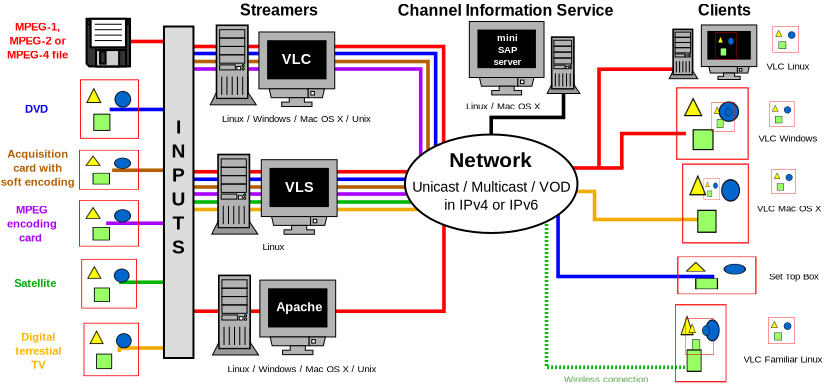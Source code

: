 <?xml version="1.0" encoding="UTF-8"?>
<dia:diagram xmlns:dia="http://www.lysator.liu.se/~alla/dia/"><dia:layer name="ArriÃÂ¨re-plan" visible="true"><dia:object type="Standard - ZigZagLine" version="0" id="O0"><dia:attribute name="obj_pos"><dia:point val="6.083,14.188"/></dia:attribute><dia:attribute name="obj_bb"><dia:rectangle val="5.993,14.06;8.998,14.278"/></dia:attribute><dia:attribute name="orth_points"><dia:point val="6.083,14.188"/><dia:point val="6.083,14.15"/><dia:point val="8.908,14.15"/><dia:point val="8.908,14.188"/></dia:attribute><dia:attribute name="orth_orient"><dia:enum val="1"/><dia:enum val="0"/><dia:enum val="1"/></dia:attribute><dia:attribute name="line_color"><dia:color val="#00b706"/></dia:attribute><dia:attribute name="line_width"><dia:real val="0.18"/></dia:attribute></dia:object><dia:object type="Standard - ZigZagLine" version="0" id="O1"><dia:attribute name="obj_pos"><dia:point val="6.008,17.638"/></dia:attribute><dia:attribute name="obj_bb"><dia:rectangle val="5.918,17.248;9.023,17.728"/></dia:attribute><dia:attribute name="orth_points"><dia:point val="6.008,17.638"/><dia:point val="6.008,17.438"/><dia:point val="8.933,17.438"/><dia:point val="8.933,17.338"/></dia:attribute><dia:attribute name="orth_orient"><dia:enum val="1"/><dia:enum val="0"/><dia:enum val="1"/></dia:attribute><dia:attribute name="line_color"><dia:color val="#f1ac00"/></dia:attribute><dia:attribute name="line_width"><dia:real val="0.18"/></dia:attribute></dia:object><dia:object type="Standard - ZigZagLine" version="0" id="O2"><dia:attribute name="obj_pos"><dia:point val="5.433,11.238"/></dia:attribute><dia:attribute name="obj_bb"><dia:rectangle val="5.343,11.11;8.973,11.353"/></dia:attribute><dia:attribute name="orth_points"><dia:point val="5.433,11.238"/><dia:point val="5.433,11.2"/><dia:point val="8.883,11.2"/><dia:point val="8.883,11.263"/></dia:attribute><dia:attribute name="orth_orient"><dia:enum val="1"/><dia:enum val="0"/><dia:enum val="1"/></dia:attribute><dia:attribute name="line_color"><dia:color val="#aa00ff"/></dia:attribute><dia:attribute name="line_width"><dia:real val="0.18"/></dia:attribute></dia:object><dia:object type="Standard - ZigZagLine" version="0" id="O3"><dia:attribute name="obj_pos"><dia:point val="5.733,8.513"/></dia:attribute><dia:attribute name="obj_bb"><dia:rectangle val="5.643,8.423;9.048,9.178"/></dia:attribute><dia:attribute name="orth_points"><dia:point val="5.733,8.513"/><dia:point val="5.733,8.55"/><dia:point val="8.958,8.55"/><dia:point val="8.958,9.088"/></dia:attribute><dia:attribute name="orth_orient"><dia:enum val="1"/><dia:enum val="0"/><dia:enum val="1"/></dia:attribute><dia:attribute name="line_color"><dia:color val="#b55f00"/></dia:attribute><dia:attribute name="line_width"><dia:real val="0.18"/></dia:attribute></dia:object><dia:object type="Standard - ZigZagLine" version="0" id="O4"><dia:attribute name="obj_pos"><dia:point val="5.608,5.588"/></dia:attribute><dia:attribute name="obj_bb"><dia:rectangle val="5.518,5.421;8.848,6.403"/></dia:attribute><dia:attribute name="orth_points"><dia:point val="5.608,5.588"/><dia:point val="5.608,5.511"/><dia:point val="8.758,5.511"/><dia:point val="8.758,6.313"/></dia:attribute><dia:attribute name="orth_orient"><dia:enum val="1"/><dia:enum val="0"/><dia:enum val="1"/></dia:attribute><dia:attribute name="line_color"><dia:color val="#0100ff"/></dia:attribute><dia:attribute name="line_width"><dia:real val="0.18"/></dia:attribute></dia:object><dia:object type="Standard - ZigZagLine" version="0" id="O5"><dia:attribute name="obj_pos"><dia:point val="5.363,2.1"/></dia:attribute><dia:attribute name="obj_bb"><dia:rectangle val="5.273,2.01;8.523,2.228"/></dia:attribute><dia:attribute name="orth_points"><dia:point val="5.363,2.1"/><dia:point val="5.363,2.111"/><dia:point val="8.433,2.111"/><dia:point val="8.433,2.138"/></dia:attribute><dia:attribute name="orth_orient"><dia:enum val="1"/><dia:enum val="0"/><dia:enum val="1"/></dia:attribute><dia:attribute name="line_color"><dia:color val="#ff0000"/></dia:attribute><dia:attribute name="line_width"><dia:real val="0.18"/></dia:attribute></dia:object><dia:object type="Standard - ZigZagLine" version="0" id="O6"><dia:attribute name="obj_pos"><dia:point val="9.758,15.601"/></dia:attribute><dia:attribute name="obj_bb"><dia:rectangle val="9.668,10.211;22.323,15.691"/></dia:attribute><dia:attribute name="orth_points"><dia:point val="9.758,15.601"/><dia:point val="9.758,15.6"/><dia:point val="22.233,15.6"/><dia:point val="22.233,10.302"/></dia:attribute><dia:attribute name="orth_orient"><dia:enum val="1"/><dia:enum val="0"/><dia:enum val="1"/></dia:attribute><dia:attribute name="line_color"><dia:color val="#ff0000"/></dia:attribute><dia:attribute name="line_width"><dia:real val="0.18"/></dia:attribute></dia:object><dia:object type="Standard - ZigZagLine" version="0" id="O7"><dia:attribute name="obj_pos"><dia:point val="9.508,9.738"/></dia:attribute><dia:attribute name="obj_bb"><dia:rectangle val="9.418,9.648;21.723,10.117"/></dia:attribute><dia:attribute name="orth_points"><dia:point val="9.508,9.738"/><dia:point val="9.508,9.739"/><dia:point val="21.633,9.739"/><dia:point val="21.633,10.027"/></dia:attribute><dia:attribute name="orth_orient"><dia:enum val="1"/><dia:enum val="0"/><dia:enum val="1"/></dia:attribute><dia:attribute name="line_color"><dia:color val="#aa00ff"/></dia:attribute><dia:attribute name="line_width"><dia:real val="0.18"/></dia:attribute></dia:object><dia:object type="Standard - ZigZagLine" version="0" id="O8"><dia:attribute name="obj_pos"><dia:point val="9.658,9.427"/></dia:attribute><dia:attribute name="obj_bb"><dia:rectangle val="9.568,9.299;21.823,9.917"/></dia:attribute><dia:attribute name="orth_points"><dia:point val="9.658,9.427"/><dia:point val="9.658,9.389"/><dia:point val="21.733,9.389"/><dia:point val="21.733,9.827"/></dia:attribute><dia:attribute name="orth_orient"><dia:enum val="1"/><dia:enum val="0"/><dia:enum val="1"/></dia:attribute><dia:attribute name="line_color"><dia:color val="#b55f00"/></dia:attribute><dia:attribute name="line_width"><dia:real val="0.18"/></dia:attribute></dia:object><dia:object type="Standard - ZigZagLine" version="0" id="O9"><dia:attribute name="obj_pos"><dia:point val="9.688,8.989"/></dia:attribute><dia:attribute name="obj_bb"><dia:rectangle val="9.598,8.899;21.798,9.392"/></dia:attribute><dia:attribute name="orth_points"><dia:point val="9.688,8.989"/><dia:point val="9.688,9.0"/><dia:point val="21.708,9.0"/><dia:point val="21.708,9.302"/></dia:attribute><dia:attribute name="orth_orient"><dia:enum val="1"/><dia:enum val="0"/><dia:enum val="1"/></dia:attribute><dia:attribute name="line_color"><dia:color val="#0100ff"/></dia:attribute><dia:attribute name="line_width"><dia:real val="0.18"/></dia:attribute></dia:object><dia:object type="Standard - ZigZagLine" version="0" id="O10"><dia:attribute name="obj_pos"><dia:point val="9.688,8.614"/></dia:attribute><dia:attribute name="obj_bb"><dia:rectangle val="9.598,8.524;21.848,8.767"/></dia:attribute><dia:attribute name="orth_points"><dia:point val="9.688,8.614"/><dia:point val="9.688,8.625"/><dia:point val="21.758,8.625"/><dia:point val="21.758,8.677"/></dia:attribute><dia:attribute name="orth_orient"><dia:enum val="1"/><dia:enum val="0"/><dia:enum val="1"/></dia:attribute><dia:attribute name="line_color"><dia:color val="#ff0000"/></dia:attribute><dia:attribute name="line_width"><dia:real val="0.18"/></dia:attribute></dia:object><dia:object type="Standard - ZigZagLine" version="0" id="O11"><dia:attribute name="obj_pos"><dia:point val="9.483,3.127"/></dia:attribute><dia:attribute name="obj_bb"><dia:rectangle val="9.393,3.023;21.525,8.903"/></dia:attribute><dia:attribute name="orth_points"><dia:point val="9.483,3.127"/><dia:point val="9.483,3.113"/><dia:point val="21.435,3.113"/><dia:point val="21.435,8.813"/></dia:attribute><dia:attribute name="orth_orient"><dia:enum val="1"/><dia:enum val="0"/><dia:enum val="1"/></dia:attribute><dia:attribute name="line_color"><dia:color val="#b55f00"/></dia:attribute><dia:attribute name="line_width"><dia:real val="0.18"/></dia:attribute></dia:object><dia:object type="Standard - ZigZagLine" version="0" id="O12"><dia:attribute name="obj_pos"><dia:point val="27.361,9.634"/></dia:attribute><dia:attribute name="obj_bb"><dia:rectangle val="27.271,9.544;34.739,18.494"/></dia:attribute><dia:attribute name="orth_points"><dia:point val="27.361,9.634"/><dia:point val="27.361,18.404"/><dia:point val="34.649,18.404"/><dia:point val="34.649,18.396"/></dia:attribute><dia:attribute name="orth_orient"><dia:enum val="1"/><dia:enum val="0"/><dia:enum val="1"/></dia:attribute><dia:attribute name="line_color"><dia:color val="#00b706"/></dia:attribute><dia:attribute name="line_width"><dia:real val="0.18"/></dia:attribute><dia:attribute name="line_style"><dia:enum val="4"/></dia:attribute></dia:object><dia:object type="Standard - ZigZagLine" version="0" id="O13"><dia:attribute name="obj_pos"><dia:point val="9.408,2.352"/></dia:attribute><dia:attribute name="obj_bb"><dia:rectangle val="9.318,2.262;22.307,8.527"/></dia:attribute><dia:attribute name="orth_points"><dia:point val="9.408,2.352"/><dia:point val="9.408,2.363"/><dia:point val="22.217,2.363"/><dia:point val="22.217,8.437"/></dia:attribute><dia:attribute name="orth_orient"><dia:enum val="1"/><dia:enum val="0"/><dia:enum val="1"/></dia:attribute><dia:attribute name="line_color"><dia:color val="#ff0000"/></dia:attribute><dia:attribute name="line_width"><dia:real val="0.18"/></dia:attribute></dia:object><dia:object type="Standard - ZigZagLine" version="0" id="O14"><dia:attribute name="obj_pos"><dia:point val="9.458,2.702"/></dia:attribute><dia:attribute name="obj_bb"><dia:rectangle val="9.368,2.612;21.907,8.227"/></dia:attribute><dia:attribute name="orth_points"><dia:point val="9.458,2.702"/><dia:point val="9.458,2.713"/><dia:point val="21.817,2.713"/><dia:point val="21.817,8.137"/></dia:attribute><dia:attribute name="orth_orient"><dia:enum val="1"/><dia:enum val="0"/><dia:enum val="1"/></dia:attribute><dia:attribute name="line_color"><dia:color val="#0100ff"/></dia:attribute><dia:attribute name="line_width"><dia:real val="0.18"/></dia:attribute></dia:object><dia:object type="Standard - ZigZagLine" version="0" id="O15"><dia:attribute name="obj_pos"><dia:point val="9.658,10.152"/></dia:attribute><dia:attribute name="obj_bb"><dia:rectangle val="9.568,8.422;21.432,10.242"/></dia:attribute><dia:attribute name="orth_points"><dia:point val="9.658,10.152"/><dia:point val="9.658,10.138"/><dia:point val="21.342,10.138"/><dia:point val="21.342,8.512"/></dia:attribute><dia:attribute name="orth_orient"><dia:enum val="1"/><dia:enum val="0"/><dia:enum val="1"/></dia:attribute><dia:attribute name="line_color"><dia:color val="#00b706"/></dia:attribute><dia:attribute name="line_width"><dia:real val="0.18"/></dia:attribute></dia:object><dia:object type="Standard - ZigZagLine" version="0" id="O16"><dia:attribute name="obj_pos"><dia:point val="9.408,10.563"/></dia:attribute><dia:attribute name="obj_bb"><dia:rectangle val="9.318,9.362;21.623,10.653"/></dia:attribute><dia:attribute name="orth_points"><dia:point val="9.408,10.563"/><dia:point val="9.408,10.513"/><dia:point val="21.533,10.513"/><dia:point val="21.533,9.452"/></dia:attribute><dia:attribute name="orth_orient"><dia:enum val="1"/><dia:enum val="0"/><dia:enum val="1"/></dia:attribute><dia:attribute name="line_color"><dia:color val="#f1ac00"/></dia:attribute><dia:attribute name="line_width"><dia:real val="0.18"/></dia:attribute></dia:object><dia:object type="Standard - ZigZagLine" version="0" id="O17"><dia:attribute name="obj_pos"><dia:point val="9.533,3.502"/></dia:attribute><dia:attribute name="obj_bb"><dia:rectangle val="9.443,3.398;21.161,8.552"/></dia:attribute><dia:attribute name="orth_points"><dia:point val="9.533,3.502"/><dia:point val="9.533,3.488"/><dia:point val="21.071,3.488"/><dia:point val="21.071,8.462"/></dia:attribute><dia:attribute name="orth_orient"><dia:enum val="1"/><dia:enum val="0"/><dia:enum val="1"/></dia:attribute><dia:attribute name="line_color"><dia:color val="#aa00ff"/></dia:attribute><dia:attribute name="line_width"><dia:real val="0.18"/></dia:attribute></dia:object><dia:object type="Standard - ZigZagLine" version="0" id="O18"><dia:attribute name="obj_pos"><dia:point val="29.762,9.613"/></dia:attribute><dia:attribute name="obj_bb"><dia:rectangle val="29.672,9.523;35.133,11.174"/></dia:attribute><dia:attribute name="orth_points"><dia:point val="29.762,9.613"/><dia:point val="29.762,11.013"/><dia:point val="35.044,11.013"/><dia:point val="35.044,11.084"/></dia:attribute><dia:attribute name="orth_orient"><dia:enum val="1"/><dia:enum val="0"/><dia:enum val="1"/></dia:attribute><dia:attribute name="line_color"><dia:color val="#f1ac00"/></dia:attribute><dia:attribute name="line_width"><dia:real val="0.18"/></dia:attribute></dia:object><dia:object type="Standard - ZigZagLine" version="0" id="O19"><dia:attribute name="obj_pos"><dia:point val="26.267,8.937"/></dia:attribute><dia:attribute name="obj_bb"><dia:rectangle val="26.177,8.847;29.838,9.777"/></dia:attribute><dia:attribute name="orth_points"><dia:point val="26.267,8.937"/><dia:point val="26.267,9.609"/><dia:point val="29.748,9.609"/><dia:point val="29.748,9.687"/></dia:attribute><dia:attribute name="orth_orient"><dia:enum val="1"/><dia:enum val="0"/><dia:enum val="1"/></dia:attribute><dia:attribute name="line_color"><dia:color val="#f1ad00"/></dia:attribute><dia:attribute name="line_width"><dia:real val="0.18"/></dia:attribute></dia:object><dia:object type="Standard - ZigZagLine" version="0" id="O20"><dia:attribute name="obj_pos"><dia:point val="27.938,10.081"/></dia:attribute><dia:attribute name="obj_bb"><dia:rectangle val="27.848,9.991;35.75,14.053"/></dia:attribute><dia:attribute name="orth_points"><dia:point val="27.938,10.081"/><dia:point val="27.938,13.863"/><dia:point val="35.66,13.863"/><dia:point val="35.66,13.963"/></dia:attribute><dia:attribute name="orth_orient"><dia:enum val="1"/><dia:enum val="0"/><dia:enum val="1"/></dia:attribute><dia:attribute name="line_color"><dia:color val="#0000ff"/></dia:attribute><dia:attribute name="line_width"><dia:real val="0.18"/></dia:attribute></dia:object><dia:object type="Standard - ZigZagLine" version="0" id="O21"><dia:attribute name="obj_pos"><dia:point val="25.817,8.637"/></dia:attribute><dia:attribute name="obj_bb"><dia:rectangle val="23.694,8.547;25.907,9.401"/></dia:attribute><dia:attribute name="orth_points"><dia:point val="25.817,8.637"/><dia:point val="25.817,8.787"/><dia:point val="23.784,8.787"/><dia:point val="23.784,9.311"/></dia:attribute><dia:attribute name="orth_orient"><dia:enum val="1"/><dia:enum val="0"/><dia:enum val="1"/></dia:attribute><dia:attribute name="line_color"><dia:color val="#0000ff"/></dia:attribute><dia:attribute name="line_width"><dia:real val="0.18"/></dia:attribute></dia:object><dia:object type="Standard - ZigZagLine" version="0" id="O22"><dia:attribute name="obj_pos"><dia:point val="29.985,8.437"/></dia:attribute><dia:attribute name="obj_bb"><dia:rectangle val="29.895,3.397;34.292,8.527"/></dia:attribute><dia:attribute name="orth_points"><dia:point val="29.985,8.437"/><dia:point val="29.985,3.498"/><dia:point val="34.202,3.498"/><dia:point val="34.202,3.487"/></dia:attribute><dia:attribute name="orth_orient"><dia:enum val="1"/><dia:enum val="0"/><dia:enum val="1"/></dia:attribute><dia:attribute name="line_color"><dia:color val="#ff0000"/></dia:attribute><dia:attribute name="line_width"><dia:real val="0.18"/></dia:attribute></dia:object><dia:object type="Standard - ZigZagLine" version="0" id="O23"><dia:attribute name="obj_pos"><dia:point val="25.917,8.537"/></dia:attribute><dia:attribute name="obj_bb"><dia:rectangle val="25.827,8.297;31.214,8.627"/></dia:attribute><dia:attribute name="orth_points"><dia:point val="25.917,8.537"/><dia:point val="25.917,8.437"/><dia:point val="31.124,8.437"/><dia:point val="31.124,8.387"/></dia:attribute><dia:attribute name="orth_orient"><dia:enum val="1"/><dia:enum val="0"/><dia:enum val="1"/></dia:attribute><dia:attribute name="line_color"><dia:color val="#ff0000"/></dia:attribute><dia:attribute name="line_width"><dia:real val="0.18"/></dia:attribute></dia:object><dia:object type="Standard - Ellipse" version="0" id="O24"><dia:attribute name="obj_pos"><dia:point val="20.283,6.763"/></dia:attribute><dia:attribute name="obj_bb"><dia:rectangle val="20.233,6.713;28.958,11.738"/></dia:attribute><dia:attribute name="elem_corner"><dia:point val="20.283,6.763"/></dia:attribute><dia:attribute name="elem_width"><dia:real val="8.625"/></dia:attribute><dia:attribute name="elem_height"><dia:real val="4.925"/></dia:attribute></dia:object><dia:object type="Network - General Monitor (With Stand)" version="0" id="O25"><dia:attribute name="obj_pos"><dia:point val="13.1,8.023"/></dia:attribute><dia:attribute name="obj_bb"><dia:rectangle val="13.075,7.998;16.916,13.176"/></dia:attribute><dia:attribute name="elem_corner"><dia:point val="13.1,8.023"/></dia:attribute><dia:attribute name="elem_width"><dia:real val="3.791"/></dia:attribute><dia:attribute name="elem_height"><dia:real val="3.727"/></dia:attribute><dia:attribute name="show_background"><dia:boolean val="true"/></dia:attribute><dia:attribute name="flip_horizontal"><dia:boolean val="false"/></dia:attribute><dia:attribute name="flip_vertical"><dia:boolean val="false"/></dia:attribute><dia:attribute name="padding"><dia:real val="0"/></dia:attribute><dia:attribute name="text"><dia:composite type="text"><dia:attribute name="string"><dia:string>##</dia:string></dia:attribute><dia:attribute name="font"><dia:font family="courier new" style="0" name="Courier"/></dia:attribute><dia:attribute name="height"><dia:real val="1"/></dia:attribute><dia:attribute name="pos"><dia:point val="14.995,12.576"/></dia:attribute><dia:attribute name="color"><dia:color val="#000000"/></dia:attribute><dia:attribute name="alignment"><dia:enum val="1"/></dia:attribute></dia:composite></dia:attribute></dia:object><dia:object type="Standard - Text" version="0" id="O26"><dia:attribute name="obj_pos"><dia:point val="24.55,8.4"/></dia:attribute><dia:attribute name="obj_bb"><dia:rectangle val="22.65,7.45;26.45,9.05"/></dia:attribute><dia:attribute name="text"><dia:composite type="text"><dia:attribute name="string"><dia:string>#Network#</dia:string></dia:attribute><dia:attribute name="font"><dia:font family="arial" style="80" name="Helvetica-Bold"/></dia:attribute><dia:attribute name="height"><dia:real val="1.3"/></dia:attribute><dia:attribute name="pos"><dia:point val="24.55,8.4"/></dia:attribute><dia:attribute name="color"><dia:color val="#000000"/></dia:attribute><dia:attribute name="alignment"><dia:enum val="1"/></dia:attribute></dia:composite></dia:attribute></dia:object><dia:object type="Standard - Text" version="0" id="O27"><dia:attribute name="obj_pos"><dia:point val="24.6,9.625"/></dia:attribute><dia:attribute name="obj_bb"><dia:rectangle val="20.875,8.975;28.325,10.975"/></dia:attribute><dia:attribute name="text"><dia:composite type="text"><dia:attribute name="string"><dia:string>#Unicast / Multicast / VOD
in IPv4 or IPv6#</dia:string></dia:attribute><dia:attribute name="font"><dia:font family="arial" style="0" name="Helvetica"/></dia:attribute><dia:attribute name="height"><dia:real val="0.9"/></dia:attribute><dia:attribute name="pos"><dia:point val="24.6,9.625"/></dia:attribute><dia:attribute name="color"><dia:color val="#000000"/></dia:attribute><dia:attribute name="alignment"><dia:enum val="1"/></dia:attribute></dia:composite></dia:attribute></dia:object><dia:object type="Network - General Computer (Tower)" version="0" id="O28"><dia:attribute name="obj_pos"><dia:point val="33.496,1.507"/></dia:attribute><dia:attribute name="obj_bb"><dia:rectangle val="33.488,1.467;34.932,5.336"/></dia:attribute><dia:attribute name="elem_corner"><dia:point val="33.496,1.507"/></dia:attribute><dia:attribute name="elem_width"><dia:real val="1.427"/></dia:attribute><dia:attribute name="elem_height"><dia:real val="2.465"/></dia:attribute><dia:attribute name="show_background"><dia:boolean val="true"/></dia:attribute><dia:attribute name="flip_horizontal"><dia:boolean val="false"/></dia:attribute><dia:attribute name="flip_vertical"><dia:boolean val="false"/></dia:attribute><dia:attribute name="padding"><dia:real val="0"/></dia:attribute><dia:attribute name="text"><dia:composite type="text"><dia:attribute name="string"><dia:string>##</dia:string></dia:attribute><dia:attribute name="font"><dia:font family="courier new" style="0" name="Courier"/></dia:attribute><dia:attribute name="height"><dia:real val="1"/></dia:attribute><dia:attribute name="pos"><dia:point val="34.209,4.736"/></dia:attribute><dia:attribute name="color"><dia:color val="#000000"/></dia:attribute><dia:attribute name="alignment"><dia:enum val="1"/></dia:attribute></dia:composite></dia:attribute></dia:object><dia:object type="Network - General Monitor (With Stand)" version="0" id="O29"><dia:attribute name="obj_pos"><dia:point val="35.102,1.286"/></dia:attribute><dia:attribute name="obj_bb"><dia:rectangle val="35.077,1.261;37.9,5.405"/></dia:attribute><dia:attribute name="elem_corner"><dia:point val="35.102,1.286"/></dia:attribute><dia:attribute name="elem_width"><dia:real val="2.773"/></dia:attribute><dia:attribute name="elem_height"><dia:real val="2.727"/></dia:attribute><dia:attribute name="show_background"><dia:boolean val="true"/></dia:attribute><dia:attribute name="flip_horizontal"><dia:boolean val="false"/></dia:attribute><dia:attribute name="flip_vertical"><dia:boolean val="false"/></dia:attribute><dia:attribute name="padding"><dia:real val="0"/></dia:attribute><dia:attribute name="text"><dia:composite type="text"><dia:attribute name="string"><dia:string>##</dia:string></dia:attribute><dia:attribute name="font"><dia:font family="courier new" style="0" name="Courier"/></dia:attribute><dia:attribute name="height"><dia:real val="1"/></dia:attribute><dia:attribute name="pos"><dia:point val="36.488,4.805"/></dia:attribute><dia:attribute name="color"><dia:color val="#000000"/></dia:attribute><dia:attribute name="alignment"><dia:enum val="1"/></dia:attribute></dia:composite></dia:attribute></dia:object><dia:object type="Standard - Text" version="0" id="O30"><dia:attribute name="obj_pos"><dia:point val="39.435,3.513"/></dia:attribute><dia:attribute name="obj_bb"><dia:rectangle val="38.36,3.013;40.51,3.763"/></dia:attribute><dia:attribute name="text"><dia:composite type="text"><dia:attribute name="string"><dia:string>#VLC Linux#</dia:string></dia:attribute><dia:attribute name="font"><dia:font family="arial" style="0" name="Helvetica"/></dia:attribute><dia:attribute name="height"><dia:real val="0.6"/></dia:attribute><dia:attribute name="pos"><dia:point val="39.435,3.513"/></dia:attribute><dia:attribute name="color"><dia:color val="#000000"/></dia:attribute><dia:attribute name="alignment"><dia:enum val="1"/></dia:attribute></dia:composite></dia:attribute></dia:object><dia:object type="Standard - Text" version="0" id="O31"><dia:attribute name="obj_pos"><dia:point val="39.435,7.113"/></dia:attribute><dia:attribute name="obj_bb"><dia:rectangle val="37.985,6.613;40.885,7.363"/></dia:attribute><dia:attribute name="text"><dia:composite type="text"><dia:attribute name="string"><dia:string>#VLC Windows#</dia:string></dia:attribute><dia:attribute name="font"><dia:font family="arial" style="0" name="Helvetica"/></dia:attribute><dia:attribute name="height"><dia:real val="0.6"/></dia:attribute><dia:attribute name="pos"><dia:point val="39.435,7.113"/></dia:attribute><dia:attribute name="color"><dia:color val="#000000"/></dia:attribute><dia:attribute name="alignment"><dia:enum val="1"/></dia:attribute></dia:composite></dia:attribute></dia:object><dia:object type="Standard - Text" version="0" id="O32"><dia:attribute name="obj_pos"><dia:point val="39.485,10.613"/></dia:attribute><dia:attribute name="obj_bb"><dia:rectangle val="37.935,10.113;41.035,10.863"/></dia:attribute><dia:attribute name="text"><dia:composite type="text"><dia:attribute name="string"><dia:string>#VLC Mac OS X#</dia:string></dia:attribute><dia:attribute name="font"><dia:font family="arial" style="0" name="Helvetica"/></dia:attribute><dia:attribute name="height"><dia:real val="0.6"/></dia:attribute><dia:attribute name="pos"><dia:point val="39.485,10.613"/></dia:attribute><dia:attribute name="color"><dia:color val="#000000"/></dia:attribute><dia:attribute name="alignment"><dia:enum val="1"/></dia:attribute></dia:composite></dia:attribute></dia:object><dia:object type="Standard - Text" version="0" id="O33"><dia:attribute name="obj_pos"><dia:point val="39.185,18.163"/></dia:attribute><dia:attribute name="obj_bb"><dia:rectangle val="37.21,17.663;41.16,18.413"/></dia:attribute><dia:attribute name="text"><dia:composite type="text"><dia:attribute name="string"><dia:string>#VLC Familiar Linux#</dia:string></dia:attribute><dia:attribute name="font"><dia:font family="arial" style="0" name="Helvetica"/></dia:attribute><dia:attribute name="height"><dia:real val="0.6"/></dia:attribute><dia:attribute name="pos"><dia:point val="39.185,18.163"/></dia:attribute><dia:attribute name="color"><dia:color val="#000000"/></dia:attribute><dia:attribute name="alignment"><dia:enum val="1"/></dia:attribute></dia:composite></dia:attribute></dia:object><dia:object type="Network - A Diskette" version="0" id="O34"><dia:attribute name="obj_pos"><dia:point val="4.363,0.979"/></dia:attribute><dia:attribute name="obj_bb"><dia:rectangle val="4.313,0.929;6.587,3.408"/></dia:attribute><dia:attribute name="elem_corner"><dia:point val="4.363,0.979"/></dia:attribute><dia:attribute name="elem_width"><dia:real val="2.174"/></dia:attribute><dia:attribute name="elem_height"><dia:real val="2.378"/></dia:attribute><dia:attribute name="show_background"><dia:boolean val="true"/></dia:attribute><dia:attribute name="flip_horizontal"><dia:boolean val="false"/></dia:attribute><dia:attribute name="flip_vertical"><dia:boolean val="false"/></dia:attribute><dia:attribute name="padding"><dia:real val="0.354"/></dia:attribute></dia:object><dia:object type="Standard - Text" version="0" id="O35"><dia:attribute name="obj_pos"><dia:point val="36.255,0.816"/></dia:attribute><dia:attribute name="obj_bb"><dia:rectangle val="35.005,0.066;37.505,1.316"/></dia:attribute><dia:attribute name="text"><dia:composite type="text"><dia:attribute name="string"><dia:string>#Clients#</dia:string></dia:attribute><dia:attribute name="font"><dia:font family="arial" style="80" name="Helvetica-Bold"/></dia:attribute><dia:attribute name="height"><dia:real val="1"/></dia:attribute><dia:attribute name="pos"><dia:point val="36.255,0.816"/></dia:attribute><dia:attribute name="color"><dia:color val="#000000"/></dia:attribute><dia:attribute name="alignment"><dia:enum val="1"/></dia:attribute></dia:composite></dia:attribute></dia:object><dia:object type="Standard - Image" version="0" id="O36"><dia:attribute name="obj_pos"><dia:point val="35.813,1.64"/></dia:attribute><dia:attribute name="obj_bb"><dia:rectangle val="35.763,1.59;36.924,3.066"/></dia:attribute><dia:attribute name="elem_corner"><dia:point val="35.813,1.64"/></dia:attribute><dia:attribute name="elem_width"><dia:real val="1.061"/></dia:attribute><dia:attribute name="elem_height"><dia:real val="1.377"/></dia:attribute><dia:attribute name="draw_border"><dia:boolean val="false"/></dia:attribute><dia:attribute name="keep_aspect"><dia:boolean val="true"/></dia:attribute><dia:attribute name="file"><dia:string>#../cone-soppera10-mini.png#</dia:string></dia:attribute></dia:object><dia:object type="Standard - Image" version="0" id="O37"><dia:attribute name="obj_pos"><dia:point val="34.144,8.213"/></dia:attribute><dia:attribute name="obj_bb"><dia:rectangle val="34.094,8.163;37.527,12.262"/></dia:attribute><dia:attribute name="elem_corner"><dia:point val="34.144,8.213"/></dia:attribute><dia:attribute name="elem_width"><dia:real val="3.333"/></dia:attribute><dia:attribute name="elem_height"><dia:real val="3.999"/></dia:attribute><dia:attribute name="draw_border"><dia:boolean val="false"/></dia:attribute><dia:attribute name="keep_aspect"><dia:boolean val="true"/></dia:attribute><dia:attribute name="file"><dia:string>#imac.jpg#</dia:string></dia:attribute></dia:object><dia:object type="Standard - Image" version="0" id="O38"><dia:attribute name="obj_pos"><dia:point val="33.844,4.403"/></dia:attribute><dia:attribute name="obj_bb"><dia:rectangle val="33.794,4.353;37.519,8.078"/></dia:attribute><dia:attribute name="elem_corner"><dia:point val="33.844,4.403"/></dia:attribute><dia:attribute name="elem_width"><dia:real val="3.625"/></dia:attribute><dia:attribute name="elem_height"><dia:real val="3.625"/></dia:attribute><dia:attribute name="draw_border"><dia:boolean val="false"/></dia:attribute><dia:attribute name="keep_aspect"><dia:boolean val="true"/></dia:attribute><dia:attribute name="file"><dia:string>#laptop.jpg#</dia:string></dia:attribute></dia:object><dia:object type="Standard - Image" version="0" id="O39"><dia:attribute name="obj_pos"><dia:point val="35.616,5.14"/></dia:attribute><dia:attribute name="obj_bb"><dia:rectangle val="35.566,5.09;36.813,6.677"/></dia:attribute><dia:attribute name="elem_corner"><dia:point val="35.616,5.14"/></dia:attribute><dia:attribute name="elem_width"><dia:real val="1.147"/></dia:attribute><dia:attribute name="elem_height"><dia:real val="1.488"/></dia:attribute><dia:attribute name="border_color"><dia:color val="#000001"/></dia:attribute><dia:attribute name="draw_border"><dia:boolean val="false"/></dia:attribute><dia:attribute name="keep_aspect"><dia:boolean val="true"/></dia:attribute><dia:attribute name="file"><dia:string>#../cone-soppera10-mini.png#</dia:string></dia:attribute></dia:object><dia:object type="Standard - Text" version="0" id="O40"><dia:attribute name="obj_pos"><dia:point val="1.908,1.563"/></dia:attribute><dia:attribute name="obj_bb"><dia:rectangle val="0.458,1.013;3.358,3.313"/></dia:attribute><dia:attribute name="text"><dia:composite type="text"><dia:attribute name="string"><dia:string>#MPEG-1,
MPEG-2 or
MPEG-4 file#</dia:string></dia:attribute><dia:attribute name="font"><dia:font family="arial" style="80" name="Helvetica-Bold"/></dia:attribute><dia:attribute name="height"><dia:real val="0.7"/></dia:attribute><dia:attribute name="pos"><dia:point val="1.908,1.563"/></dia:attribute><dia:attribute name="color"><dia:color val="#ff0000"/></dia:attribute><dia:attribute name="alignment"><dia:enum val="1"/></dia:attribute></dia:composite></dia:attribute></dia:object><dia:object type="Standard - Text" version="0" id="O41"><dia:attribute name="obj_pos"><dia:point val="1.858,5.675"/></dia:attribute><dia:attribute name="obj_bb"><dia:rectangle val="1.333,5.125;2.383,6.025"/></dia:attribute><dia:attribute name="text"><dia:composite type="text"><dia:attribute name="string"><dia:string>#DVD#</dia:string></dia:attribute><dia:attribute name="font"><dia:font family="arial" style="80" name="Helvetica-Bold"/></dia:attribute><dia:attribute name="height"><dia:real val="0.7"/></dia:attribute><dia:attribute name="pos"><dia:point val="1.858,5.675"/></dia:attribute><dia:attribute name="color"><dia:color val="#0000ff"/></dia:attribute><dia:attribute name="alignment"><dia:enum val="1"/></dia:attribute></dia:composite></dia:attribute></dia:object><dia:object type="Standard - Text" version="0" id="O42"><dia:attribute name="obj_pos"><dia:point val="1.794,14.387"/></dia:attribute><dia:attribute name="obj_bb"><dia:rectangle val="0.794,13.837;2.794,14.737"/></dia:attribute><dia:attribute name="text"><dia:composite type="text"><dia:attribute name="string"><dia:string>#Satellite#</dia:string></dia:attribute><dia:attribute name="font"><dia:font family="arial" style="80" name="Helvetica-Bold"/></dia:attribute><dia:attribute name="height"><dia:real val="0.7"/></dia:attribute><dia:attribute name="pos"><dia:point val="1.794,14.387"/></dia:attribute><dia:attribute name="color"><dia:color val="#00ad05"/></dia:attribute><dia:attribute name="alignment"><dia:enum val="1"/></dia:attribute></dia:composite></dia:attribute></dia:object><dia:object type="Standard - Text" version="0" id="O43"><dia:attribute name="obj_pos"><dia:point val="1.944,17.069"/></dia:attribute><dia:attribute name="obj_bb"><dia:rectangle val="0.844,16.519;3.044,18.819"/></dia:attribute><dia:attribute name="text"><dia:composite type="text"><dia:attribute name="string"><dia:string>#Digital
terrestial
TV#</dia:string></dia:attribute><dia:attribute name="font"><dia:font family="arial" style="80" name="Helvetica-Bold"/></dia:attribute><dia:attribute name="height"><dia:real val="0.7"/></dia:attribute><dia:attribute name="pos"><dia:point val="1.944,17.069"/></dia:attribute><dia:attribute name="color"><dia:color val="#ffb600"/></dia:attribute><dia:attribute name="alignment"><dia:enum val="1"/></dia:attribute></dia:composite></dia:attribute></dia:object><dia:object type="Standard - Text" version="0" id="O44"><dia:attribute name="obj_pos"><dia:point val="15.008,9.638"/></dia:attribute><dia:attribute name="obj_bb"><dia:rectangle val="14.358,8.988;15.658,10.088"/></dia:attribute><dia:attribute name="text"><dia:composite type="text"><dia:attribute name="string"><dia:string>#VLS#</dia:string></dia:attribute><dia:attribute name="font"><dia:font family="arial" style="80" name="Helvetica-Bold"/></dia:attribute><dia:attribute name="height"><dia:real val="0.9"/></dia:attribute><dia:attribute name="pos"><dia:point val="15.008,9.638"/></dia:attribute><dia:attribute name="color"><dia:color val="#ffffff"/></dia:attribute><dia:attribute name="alignment"><dia:enum val="1"/></dia:attribute></dia:composite></dia:attribute></dia:object><dia:object type="Standard - Image" version="0" id="O45"><dia:attribute name="obj_pos"><dia:point val="35.216,8.963"/></dia:attribute><dia:attribute name="obj_bb"><dia:rectangle val="35.166,8.913;36.082,10.072"/></dia:attribute><dia:attribute name="elem_corner"><dia:point val="35.216,8.963"/></dia:attribute><dia:attribute name="elem_width"><dia:real val="0.816"/></dia:attribute><dia:attribute name="elem_height"><dia:real val="1.059"/></dia:attribute><dia:attribute name="border_color"><dia:color val="#000001"/></dia:attribute><dia:attribute name="draw_border"><dia:boolean val="false"/></dia:attribute><dia:attribute name="keep_aspect"><dia:boolean val="true"/></dia:attribute><dia:attribute name="file"><dia:string>#../cone-soppera10-mini.png#</dia:string></dia:attribute></dia:object><dia:object type="Standard - Text" version="0" id="O46"><dia:attribute name="obj_pos"><dia:point val="30.339,19.159"/></dia:attribute><dia:attribute name="obj_bb"><dia:rectangle val="28.239,18.659;32.439,19.409"/></dia:attribute><dia:attribute name="text"><dia:composite type="text"><dia:attribute name="string"><dia:string>#Wireless connection#</dia:string></dia:attribute><dia:attribute name="font"><dia:font family="arial" style="0" name="Helvetica"/></dia:attribute><dia:attribute name="height"><dia:real val="0.6"/></dia:attribute><dia:attribute name="pos"><dia:point val="30.339,19.159"/></dia:attribute><dia:attribute name="color"><dia:color val="#5baa4c"/></dia:attribute><dia:attribute name="alignment"><dia:enum val="1"/></dia:attribute></dia:composite></dia:attribute></dia:object><dia:object type="Standard - ZigZagLine" version="0" id="O47"><dia:attribute name="obj_pos"><dia:point val="31.124,8.437"/></dia:attribute><dia:attribute name="obj_bb"><dia:rectangle val="31.034,6.625;34.333,8.527"/></dia:attribute><dia:attribute name="orth_points"><dia:point val="31.124,8.437"/><dia:point val="31.124,6.715"/><dia:point val="34.243,6.715"/><dia:point val="34.243,6.751"/></dia:attribute><dia:attribute name="orth_orient"><dia:enum val="1"/><dia:enum val="0"/><dia:enum val="1"/></dia:attribute><dia:attribute name="line_color"><dia:color val="#ff0000"/></dia:attribute><dia:attribute name="line_width"><dia:real val="0.18"/></dia:attribute></dia:object><dia:object type="Standard - Text" version="0" id="O48"><dia:attribute name="obj_pos"><dia:point val="13.708,12.538"/></dia:attribute><dia:attribute name="obj_bb"><dia:rectangle val="13.158,12.038;14.258,12.788"/></dia:attribute><dia:attribute name="text"><dia:composite type="text"><dia:attribute name="string"><dia:string>#Linux#</dia:string></dia:attribute><dia:attribute name="font"><dia:font family="arial" style="0" name="Helvetica"/></dia:attribute><dia:attribute name="height"><dia:real val="0.6"/></dia:attribute><dia:attribute name="pos"><dia:point val="13.708,12.538"/></dia:attribute><dia:attribute name="color"><dia:color val="#000000"/></dia:attribute><dia:attribute name="alignment"><dia:enum val="1"/></dia:attribute></dia:composite></dia:attribute></dia:object><dia:object type="Standard - Image" version="0" id="O49"><dia:attribute name="obj_pos"><dia:point val="33.787,15.246"/></dia:attribute><dia:attribute name="obj_bb"><dia:rectangle val="33.737,15.196;36.407,19.202"/></dia:attribute><dia:attribute name="elem_corner"><dia:point val="33.787,15.246"/></dia:attribute><dia:attribute name="elem_width"><dia:real val="2.57"/></dia:attribute><dia:attribute name="elem_height"><dia:real val="3.907"/></dia:attribute><dia:attribute name="draw_border"><dia:boolean val="false"/></dia:attribute><dia:attribute name="keep_aspect"><dia:boolean val="true"/></dia:attribute><dia:attribute name="file"><dia:string>#ipaq.jpg#</dia:string></dia:attribute></dia:object><dia:object type="Standard - Image" version="0" id="O50"><dia:attribute name="obj_pos"><dia:point val="34.313,15.953"/></dia:attribute><dia:attribute name="obj_bb"><dia:rectangle val="34.263,15.902;35.773,17.832"/></dia:attribute><dia:attribute name="elem_corner"><dia:point val="34.313,15.953"/></dia:attribute><dia:attribute name="elem_width"><dia:real val="1.41"/></dia:attribute><dia:attribute name="elem_height"><dia:real val="1.829"/></dia:attribute><dia:attribute name="border_color"><dia:color val="#000001"/></dia:attribute><dia:attribute name="draw_border"><dia:boolean val="false"/></dia:attribute><dia:attribute name="keep_aspect"><dia:boolean val="true"/></dia:attribute><dia:attribute name="file"><dia:string>#../cone-soppera10-mini.png#</dia:string></dia:attribute></dia:object><dia:object type="Standard - Text" version="0" id="O51"><dia:attribute name="obj_pos"><dia:point val="1.633,10.713"/></dia:attribute><dia:attribute name="obj_bb"><dia:rectangle val="0.508,10.163;2.758,12.463"/></dia:attribute><dia:attribute name="text"><dia:composite type="text"><dia:attribute name="string"><dia:string>#MPEG
encoding
card #</dia:string></dia:attribute><dia:attribute name="font"><dia:font family="arial" style="80" name="Helvetica-Bold"/></dia:attribute><dia:attribute name="height"><dia:real val="0.7"/></dia:attribute><dia:attribute name="pos"><dia:point val="1.633,10.713"/></dia:attribute><dia:attribute name="color"><dia:color val="#aa00ff"/></dia:attribute><dia:attribute name="alignment"><dia:enum val="1"/></dia:attribute></dia:composite></dia:attribute></dia:object><dia:object type="Standard - Image" version="0" id="O52"><dia:attribute name="obj_pos"><dia:point val="4.099,12.985"/></dia:attribute><dia:attribute name="obj_bb"><dia:rectangle val="4.049,12.935;6.933,15.513"/></dia:attribute><dia:attribute name="elem_corner"><dia:point val="4.099,12.985"/></dia:attribute><dia:attribute name="elem_width"><dia:real val="2.784"/></dia:attribute><dia:attribute name="elem_height"><dia:real val="2.478"/></dia:attribute><dia:attribute name="draw_border"><dia:boolean val="false"/></dia:attribute><dia:attribute name="keep_aspect"><dia:boolean val="true"/></dia:attribute><dia:attribute name="file"><dia:string>#satellite.jpg#</dia:string></dia:attribute></dia:object><dia:object type="Standard - Image" version="0" id="O53"><dia:attribute name="obj_pos"><dia:point val="3.985,10.051"/></dia:attribute><dia:attribute name="obj_bb"><dia:rectangle val="3.935,10.001;7.033,12.415"/></dia:attribute><dia:attribute name="elem_corner"><dia:point val="3.985,10.051"/></dia:attribute><dia:attribute name="elem_width"><dia:real val="2.999"/></dia:attribute><dia:attribute name="elem_height"><dia:real val="2.314"/></dia:attribute><dia:attribute name="draw_border"><dia:boolean val="false"/></dia:attribute><dia:attribute name="keep_aspect"><dia:boolean val="true"/></dia:attribute><dia:attribute name="file"><dia:string>#encoding-card.jpg#</dia:string></dia:attribute></dia:object><dia:object type="Network - General Computer (Tower)" version="0" id="O54"><dia:attribute name="obj_pos"><dia:point val="10.623,7.763"/></dia:attribute><dia:attribute name="obj_bb"><dia:rectangle val="10.615,7.723;12.936,13.146"/></dia:attribute><dia:attribute name="elem_corner"><dia:point val="10.623,7.763"/></dia:attribute><dia:attribute name="elem_width"><dia:real val="2.304"/></dia:attribute><dia:attribute name="elem_height"><dia:real val="3.979"/></dia:attribute><dia:attribute name="show_background"><dia:boolean val="true"/></dia:attribute><dia:attribute name="flip_horizontal"><dia:boolean val="false"/></dia:attribute><dia:attribute name="flip_vertical"><dia:boolean val="false"/></dia:attribute><dia:attribute name="padding"><dia:real val="0"/></dia:attribute><dia:attribute name="text"><dia:composite type="text"><dia:attribute name="string"><dia:string>##</dia:string></dia:attribute><dia:attribute name="font"><dia:font family="courier new" style="0" name="Courier"/></dia:attribute><dia:attribute name="height"><dia:real val="1"/></dia:attribute><dia:attribute name="pos"><dia:point val="11.775,12.546"/></dia:attribute><dia:attribute name="color"><dia:color val="#000000"/></dia:attribute><dia:attribute name="alignment"><dia:enum val="1"/></dia:attribute></dia:composite></dia:attribute></dia:object><dia:object type="Network - General Monitor (With Stand)" version="0" id="O55"><dia:attribute name="obj_pos"><dia:point val="12.981,1.637"/></dia:attribute><dia:attribute name="obj_bb"><dia:rectangle val="12.956,1.612;16.797,6.791"/></dia:attribute><dia:attribute name="elem_corner"><dia:point val="12.981,1.637"/></dia:attribute><dia:attribute name="elem_width"><dia:real val="3.791"/></dia:attribute><dia:attribute name="elem_height"><dia:real val="3.727"/></dia:attribute><dia:attribute name="show_background"><dia:boolean val="true"/></dia:attribute><dia:attribute name="flip_horizontal"><dia:boolean val="false"/></dia:attribute><dia:attribute name="flip_vertical"><dia:boolean val="false"/></dia:attribute><dia:attribute name="padding"><dia:real val="0"/></dia:attribute><dia:attribute name="text"><dia:composite type="text"><dia:attribute name="string"><dia:string>##</dia:string></dia:attribute><dia:attribute name="font"><dia:font family="courier new" style="0" name="Courier"/></dia:attribute><dia:attribute name="height"><dia:real val="1"/></dia:attribute><dia:attribute name="pos"><dia:point val="14.877,6.191"/></dia:attribute><dia:attribute name="color"><dia:color val="#000000"/></dia:attribute><dia:attribute name="alignment"><dia:enum val="1"/></dia:attribute></dia:composite></dia:attribute></dia:object><dia:object type="Standard - Text" version="0" id="O56"><dia:attribute name="obj_pos"><dia:point val="14.846,3.237"/></dia:attribute><dia:attribute name="obj_bb"><dia:rectangle val="14.196,2.587;15.496,3.687"/></dia:attribute><dia:attribute name="text"><dia:composite type="text"><dia:attribute name="string"><dia:string>#VLC#</dia:string></dia:attribute><dia:attribute name="font"><dia:font family="arial" style="80" name="Helvetica-Bold"/></dia:attribute><dia:attribute name="height"><dia:real val="0.9"/></dia:attribute><dia:attribute name="pos"><dia:point val="14.846,3.237"/></dia:attribute><dia:attribute name="color"><dia:color val="#ffffff"/></dia:attribute><dia:attribute name="alignment"><dia:enum val="1"/></dia:attribute></dia:composite></dia:attribute></dia:object><dia:object type="Standard - Text" version="0" id="O57"><dia:attribute name="obj_pos"><dia:point val="14.858,6.138"/></dia:attribute><dia:attribute name="obj_bb"><dia:rectangle val="11.208,5.638;18.508,6.388"/></dia:attribute><dia:attribute name="text"><dia:composite type="text"><dia:attribute name="string"><dia:string>#Linux / Windows / Mac OS X / Unix#</dia:string></dia:attribute><dia:attribute name="font"><dia:font family="arial" style="0" name="Helvetica"/></dia:attribute><dia:attribute name="height"><dia:real val="0.6"/></dia:attribute><dia:attribute name="pos"><dia:point val="14.858,6.138"/></dia:attribute><dia:attribute name="color"><dia:color val="#000000"/></dia:attribute><dia:attribute name="alignment"><dia:enum val="1"/></dia:attribute></dia:composite></dia:attribute></dia:object><dia:object type="Network - General Computer (Tower)" version="0" id="O58"><dia:attribute name="obj_pos"><dia:point val="10.546,1.302"/></dia:attribute><dia:attribute name="obj_bb"><dia:rectangle val="10.537,1.262;12.858,6.686"/></dia:attribute><dia:attribute name="elem_corner"><dia:point val="10.546,1.302"/></dia:attribute><dia:attribute name="elem_width"><dia:real val="2.304"/></dia:attribute><dia:attribute name="elem_height"><dia:real val="3.979"/></dia:attribute><dia:attribute name="show_background"><dia:boolean val="true"/></dia:attribute><dia:attribute name="flip_horizontal"><dia:boolean val="false"/></dia:attribute><dia:attribute name="flip_vertical"><dia:boolean val="false"/></dia:attribute><dia:attribute name="padding"><dia:real val="0"/></dia:attribute><dia:attribute name="text"><dia:composite type="text"><dia:attribute name="string"><dia:string>##</dia:string></dia:attribute><dia:attribute name="font"><dia:font family="courier new" style="0" name="Courier"/></dia:attribute><dia:attribute name="height"><dia:real val="1"/></dia:attribute><dia:attribute name="pos"><dia:point val="11.697,6.086"/></dia:attribute><dia:attribute name="color"><dia:color val="#000000"/></dia:attribute><dia:attribute name="alignment"><dia:enum val="1"/></dia:attribute></dia:composite></dia:attribute></dia:object><dia:object type="Network - General Monitor (With Stand)" version="0" id="O59"><dia:attribute name="obj_pos"><dia:point val="23.502,1.112"/></dia:attribute><dia:attribute name="obj_bb"><dia:rectangle val="23.477,1.087;27.261,6.208"/></dia:attribute><dia:attribute name="elem_corner"><dia:point val="23.502,1.112"/></dia:attribute><dia:attribute name="elem_width"><dia:real val="3.734"/></dia:attribute><dia:attribute name="elem_height"><dia:real val="3.672"/></dia:attribute><dia:attribute name="show_background"><dia:boolean val="true"/></dia:attribute><dia:attribute name="flip_horizontal"><dia:boolean val="false"/></dia:attribute><dia:attribute name="flip_vertical"><dia:boolean val="false"/></dia:attribute><dia:attribute name="padding"><dia:real val="0"/></dia:attribute><dia:attribute name="text"><dia:composite type="text"><dia:attribute name="string"><dia:string>##</dia:string></dia:attribute><dia:attribute name="font"><dia:font family="courier new" style="0" name="Courier"/></dia:attribute><dia:attribute name="height"><dia:real val="1"/></dia:attribute><dia:attribute name="pos"><dia:point val="25.369,5.608"/></dia:attribute><dia:attribute name="color"><dia:color val="#000000"/></dia:attribute><dia:attribute name="alignment"><dia:enum val="1"/></dia:attribute></dia:composite></dia:attribute></dia:object><dia:object type="Standard - Text" version="0" id="O60"><dia:attribute name="obj_pos"><dia:point val="25.316,0.825"/></dia:attribute><dia:attribute name="obj_bb"><dia:rectangle val="20.266,0.075;30.366,1.325"/></dia:attribute><dia:attribute name="text"><dia:composite type="text"><dia:attribute name="string"><dia:string>#Channel Information Service#</dia:string></dia:attribute><dia:attribute name="font"><dia:font family="arial" style="80" name="Helvetica-Bold"/></dia:attribute><dia:attribute name="height"><dia:real val="1"/></dia:attribute><dia:attribute name="pos"><dia:point val="25.316,0.825"/></dia:attribute><dia:attribute name="color"><dia:color val="#000000"/></dia:attribute><dia:attribute name="alignment"><dia:enum val="1"/></dia:attribute></dia:composite></dia:attribute></dia:object><dia:object type="Standard - Text" version="0" id="O61"><dia:attribute name="obj_pos"><dia:point val="25.408,2.088"/></dia:attribute><dia:attribute name="obj_bb"><dia:rectangle val="24.708,1.588;26.108,3.538"/></dia:attribute><dia:attribute name="text"><dia:composite type="text"><dia:attribute name="string"><dia:string>#mini
SAP
server#</dia:string></dia:attribute><dia:attribute name="font"><dia:font family="arial" style="80" name="Helvetica-Bold"/></dia:attribute><dia:attribute name="height"><dia:real val="0.6"/></dia:attribute><dia:attribute name="pos"><dia:point val="25.408,2.088"/></dia:attribute><dia:attribute name="color"><dia:color val="#ffffff"/></dia:attribute><dia:attribute name="alignment"><dia:enum val="1"/></dia:attribute></dia:composite></dia:attribute></dia:object><dia:object type="Standard - Image" version="0" id="O62"><dia:attribute name="obj_pos"><dia:point val="38.666,1.35"/></dia:attribute><dia:attribute name="obj_bb"><dia:rectangle val="38.616,1.3;40.027,2.711"/></dia:attribute><dia:attribute name="elem_corner"><dia:point val="38.666,1.35"/></dia:attribute><dia:attribute name="elem_width"><dia:real val="1.311"/></dia:attribute><dia:attribute name="elem_height"><dia:real val="1.311"/></dia:attribute><dia:attribute name="draw_border"><dia:boolean val="false"/></dia:attribute><dia:attribute name="keep_aspect"><dia:boolean val="true"/></dia:attribute><dia:attribute name="file"><dia:string>#../icons/linux.gif#</dia:string></dia:attribute></dia:object><dia:object type="Standard - Image" version="0" id="O63"><dia:attribute name="obj_pos"><dia:point val="38.503,5.113"/></dia:attribute><dia:attribute name="obj_bb"><dia:rectangle val="38.453,5.063;39.803,6.413"/></dia:attribute><dia:attribute name="elem_corner"><dia:point val="38.503,5.113"/></dia:attribute><dia:attribute name="elem_width"><dia:real val="1.25"/></dia:attribute><dia:attribute name="elem_height"><dia:real val="1.25"/></dia:attribute><dia:attribute name="draw_border"><dia:boolean val="false"/></dia:attribute><dia:attribute name="keep_aspect"><dia:boolean val="true"/></dia:attribute><dia:attribute name="file"><dia:string>#../icons/windows.gif#</dia:string></dia:attribute></dia:object><dia:object type="Standard - Image" version="0" id="O64"><dia:attribute name="obj_pos"><dia:point val="38.603,8.5"/></dia:attribute><dia:attribute name="obj_bb"><dia:rectangle val="38.553,8.45;39.877,9.773"/></dia:attribute><dia:attribute name="elem_corner"><dia:point val="38.603,8.5"/></dia:attribute><dia:attribute name="elem_width"><dia:real val="1.223"/></dia:attribute><dia:attribute name="elem_height"><dia:real val="1.223"/></dia:attribute><dia:attribute name="draw_border"><dia:boolean val="false"/></dia:attribute><dia:attribute name="keep_aspect"><dia:boolean val="true"/></dia:attribute><dia:attribute name="file"><dia:string>#../icons/macosx.gif#</dia:string></dia:attribute></dia:object><dia:object type="Standard - Image" version="0" id="O65"><dia:attribute name="obj_pos"><dia:point val="38.441,15.895"/></dia:attribute><dia:attribute name="obj_bb"><dia:rectangle val="38.391,15.845;39.827,17.281"/></dia:attribute><dia:attribute name="elem_corner"><dia:point val="38.441,15.895"/></dia:attribute><dia:attribute name="elem_width"><dia:real val="1.336"/></dia:attribute><dia:attribute name="elem_height"><dia:real val="1.336"/></dia:attribute><dia:attribute name="draw_border"><dia:boolean val="false"/></dia:attribute><dia:attribute name="keep_aspect"><dia:boolean val="true"/></dia:attribute><dia:attribute name="file"><dia:string>#../icons/familiar.gif#</dia:string></dia:attribute></dia:object><dia:object type="Standard - Image" version="0" id="O66"><dia:attribute name="obj_pos"><dia:point val="4.035,4.006"/></dia:attribute><dia:attribute name="obj_bb"><dia:rectangle val="3.985,3.956;7.033,7.025"/></dia:attribute><dia:attribute name="elem_corner"><dia:point val="4.035,4.006"/></dia:attribute><dia:attribute name="elem_width"><dia:real val="2.948"/></dia:attribute><dia:attribute name="elem_height"><dia:real val="2.97"/></dia:attribute><dia:attribute name="draw_border"><dia:boolean val="false"/></dia:attribute><dia:attribute name="keep_aspect"><dia:boolean val="true"/></dia:attribute><dia:attribute name="file"><dia:string>#dvd.jpg#</dia:string></dia:attribute></dia:object><dia:object type="Standard - Image" version="0" id="O67"><dia:attribute name="obj_pos"><dia:point val="33.895,12.863"/></dia:attribute><dia:attribute name="obj_bb"><dia:rectangle val="33.845,12.813;37.91,14.796"/></dia:attribute><dia:attribute name="elem_corner"><dia:point val="33.895,12.863"/></dia:attribute><dia:attribute name="elem_width"><dia:real val="3.965"/></dia:attribute><dia:attribute name="elem_height"><dia:real val="1.883"/></dia:attribute><dia:attribute name="draw_border"><dia:boolean val="false"/></dia:attribute><dia:attribute name="keep_aspect"><dia:boolean val="true"/></dia:attribute><dia:attribute name="file"><dia:string>#settopbox.jpg#</dia:string></dia:attribute></dia:object><dia:object type="Standard - Text" version="0" id="O68"><dia:attribute name="obj_pos"><dia:point val="39.735,14.013"/></dia:attribute><dia:attribute name="obj_bb"><dia:rectangle val="38.485,13.513;40.985,14.263"/></dia:attribute><dia:attribute name="text"><dia:composite type="text"><dia:attribute name="string"><dia:string>#Set Top Box#</dia:string></dia:attribute><dia:attribute name="font"><dia:font family="arial" style="0" name="Helvetica"/></dia:attribute><dia:attribute name="height"><dia:real val="0.6"/></dia:attribute><dia:attribute name="pos"><dia:point val="39.735,14.013"/></dia:attribute><dia:attribute name="color"><dia:color val="#000000"/></dia:attribute><dia:attribute name="alignment"><dia:enum val="1"/></dia:attribute></dia:composite></dia:attribute></dia:object><dia:object type="Standard - Image" version="0" id="O69"><dia:attribute name="obj_pos"><dia:point val="4.215,16.177"/></dia:attribute><dia:attribute name="obj_bb"><dia:rectangle val="4.165,16.127;7.033,18.895"/></dia:attribute><dia:attribute name="elem_corner"><dia:point val="4.215,16.177"/></dia:attribute><dia:attribute name="elem_width"><dia:real val="2.769"/></dia:attribute><dia:attribute name="elem_height"><dia:real val="2.669"/></dia:attribute><dia:attribute name="draw_border"><dia:boolean val="false"/></dia:attribute><dia:attribute name="keep_aspect"><dia:boolean val="true"/></dia:attribute><dia:attribute name="file"><dia:string>#TV-antenna.jpg#</dia:string></dia:attribute></dia:object><dia:object type="Standard - Text" version="0" id="O70"><dia:attribute name="obj_pos"><dia:point val="1.924,7.923"/></dia:attribute><dia:attribute name="obj_bb"><dia:rectangle val="0.274,7.373;3.574,9.673"/></dia:attribute><dia:attribute name="text"><dia:composite type="text"><dia:attribute name="string"><dia:string>#Acquisition
card with
soft encoding#</dia:string></dia:attribute><dia:attribute name="font"><dia:font family="arial" style="80" name="Helvetica-Bold"/></dia:attribute><dia:attribute name="height"><dia:real val="0.7"/></dia:attribute><dia:attribute name="pos"><dia:point val="1.924,7.923"/></dia:attribute><dia:attribute name="color"><dia:color val="#b55f00"/></dia:attribute><dia:attribute name="alignment"><dia:enum val="1"/></dia:attribute></dia:composite></dia:attribute></dia:object><dia:object type="Standard - Image" version="0" id="O71"><dia:attribute name="obj_pos"><dia:point val="3.985,7.533"/></dia:attribute><dia:attribute name="obj_bb"><dia:rectangle val="3.935,7.483;7.033,9.572"/></dia:attribute><dia:attribute name="elem_corner"><dia:point val="3.985,7.533"/></dia:attribute><dia:attribute name="elem_width"><dia:real val="2.998"/></dia:attribute><dia:attribute name="elem_height"><dia:real val="1.989"/></dia:attribute><dia:attribute name="draw_border"><dia:boolean val="false"/></dia:attribute><dia:attribute name="keep_aspect"><dia:boolean val="true"/></dia:attribute><dia:attribute name="file"><dia:string>#acquisition-card.jpg#</dia:string></dia:attribute></dia:object><dia:object type="Network - General Computer (Tower)" version="0" id="O72"><dia:attribute name="obj_pos"><dia:point val="10.661,13.808"/></dia:attribute><dia:attribute name="obj_bb"><dia:rectangle val="10.653,13.768;12.974,19.191"/></dia:attribute><dia:attribute name="elem_corner"><dia:point val="10.661,13.808"/></dia:attribute><dia:attribute name="elem_width"><dia:real val="2.304"/></dia:attribute><dia:attribute name="elem_height"><dia:real val="3.979"/></dia:attribute><dia:attribute name="show_background"><dia:boolean val="true"/></dia:attribute><dia:attribute name="flip_horizontal"><dia:boolean val="false"/></dia:attribute><dia:attribute name="flip_vertical"><dia:boolean val="false"/></dia:attribute><dia:attribute name="padding"><dia:real val="0"/></dia:attribute><dia:attribute name="text"><dia:composite type="text"><dia:attribute name="string"><dia:string>##</dia:string></dia:attribute><dia:attribute name="font"><dia:font family="courier new" style="0" name="Courier"/></dia:attribute><dia:attribute name="height"><dia:real val="1"/></dia:attribute><dia:attribute name="pos"><dia:point val="11.813,18.591"/></dia:attribute><dia:attribute name="color"><dia:color val="#000000"/></dia:attribute><dia:attribute name="alignment"><dia:enum val="1"/></dia:attribute></dia:composite></dia:attribute></dia:object><dia:object type="Network - General Monitor (With Stand)" version="0" id="O73"><dia:attribute name="obj_pos"><dia:point val="13.028,14.043"/></dia:attribute><dia:attribute name="obj_bb"><dia:rectangle val="13.003,14.018;16.844,19.196"/></dia:attribute><dia:attribute name="elem_corner"><dia:point val="13.028,14.043"/></dia:attribute><dia:attribute name="elem_width"><dia:real val="3.791"/></dia:attribute><dia:attribute name="elem_height"><dia:real val="3.727"/></dia:attribute><dia:attribute name="show_background"><dia:boolean val="true"/></dia:attribute><dia:attribute name="flip_horizontal"><dia:boolean val="false"/></dia:attribute><dia:attribute name="flip_vertical"><dia:boolean val="false"/></dia:attribute><dia:attribute name="padding"><dia:real val="0"/></dia:attribute><dia:attribute name="text"><dia:composite type="text"><dia:attribute name="string"><dia:string>##</dia:string></dia:attribute><dia:attribute name="font"><dia:font family="courier new" style="0" name="Courier"/></dia:attribute><dia:attribute name="height"><dia:real val="1"/></dia:attribute><dia:attribute name="pos"><dia:point val="14.924,18.596"/></dia:attribute><dia:attribute name="color"><dia:color val="#000000"/></dia:attribute><dia:attribute name="alignment"><dia:enum val="1"/></dia:attribute></dia:composite></dia:attribute></dia:object><dia:object type="Standard - Text" version="0" id="O74"><dia:attribute name="obj_pos"><dia:point val="14.999,15.604"/></dia:attribute><dia:attribute name="obj_bb"><dia:rectangle val="13.924,15.004;16.074,16.003"/></dia:attribute><dia:attribute name="text"><dia:composite type="text"><dia:attribute name="string"><dia:string>#Apache#</dia:string></dia:attribute><dia:attribute name="font"><dia:font family="arial" style="80" name="Helvetica-Bold"/></dia:attribute><dia:attribute name="height"><dia:real val="0.8"/></dia:attribute><dia:attribute name="pos"><dia:point val="14.999,15.604"/></dia:attribute><dia:attribute name="color"><dia:color val="#ffffff"/></dia:attribute><dia:attribute name="alignment"><dia:enum val="1"/></dia:attribute></dia:composite></dia:attribute></dia:object><dia:object type="Standard - Text" version="0" id="O75"><dia:attribute name="obj_pos"><dia:point val="15.13,18.652"/></dia:attribute><dia:attribute name="obj_bb"><dia:rectangle val="11.48,18.152;18.78,18.902"/></dia:attribute><dia:attribute name="text"><dia:composite type="text"><dia:attribute name="string"><dia:string>#Linux / Windows / Mac OS X / Unix#</dia:string></dia:attribute><dia:attribute name="font"><dia:font family="arial" style="0" name="Helvetica"/></dia:attribute><dia:attribute name="height"><dia:real val="0.6"/></dia:attribute><dia:attribute name="pos"><dia:point val="15.13,18.652"/></dia:attribute><dia:attribute name="color"><dia:color val="#000000"/></dia:attribute><dia:attribute name="alignment"><dia:enum val="1"/></dia:attribute></dia:composite></dia:attribute></dia:object><dia:object type="Standard - Box" version="0" id="O76"><dia:attribute name="obj_pos"><dia:point val="8.233,1.363"/></dia:attribute><dia:attribute name="obj_bb"><dia:rectangle val="8.183,1.313;9.758,17.988"/></dia:attribute><dia:attribute name="elem_corner"><dia:point val="8.233,1.363"/></dia:attribute><dia:attribute name="elem_width"><dia:real val="1.475"/></dia:attribute><dia:attribute name="elem_height"><dia:real val="16.575"/></dia:attribute><dia:attribute name="inner_color"><dia:color val="#dcdcdc"/></dia:attribute><dia:attribute name="show_background"><dia:boolean val="true"/></dia:attribute></dia:object><dia:object type="Standard - Text" version="0" id="O77"><dia:attribute name="obj_pos"><dia:point val="8.958,6.713"/></dia:attribute><dia:attribute name="obj_bb"><dia:rectangle val="8.633,5.813;9.283,13.263"/></dia:attribute><dia:attribute name="text"><dia:composite type="text"><dia:attribute name="string"><dia:string>#I
N
P
U
T
S#</dia:string></dia:attribute><dia:attribute name="font"><dia:font family="arial" style="80" name="Helvetica-Bold"/></dia:attribute><dia:attribute name="height"><dia:real val="1.2"/></dia:attribute><dia:attribute name="pos"><dia:point val="8.958,6.713"/></dia:attribute><dia:attribute name="color"><dia:color val="#000000"/></dia:attribute><dia:attribute name="alignment"><dia:enum val="1"/></dia:attribute></dia:composite></dia:attribute></dia:object><dia:object type="Standard - Text" version="0" id="O78"><dia:attribute name="obj_pos"><dia:point val="13.983,0.813"/></dia:attribute><dia:attribute name="obj_bb"><dia:rectangle val="12.158,0.063;15.808,1.313"/></dia:attribute><dia:attribute name="text"><dia:composite type="text"><dia:attribute name="string"><dia:string>#Streamers#</dia:string></dia:attribute><dia:attribute name="font"><dia:font family="arial" style="80" name="Helvetica-Bold"/></dia:attribute><dia:attribute name="height"><dia:real val="1"/></dia:attribute><dia:attribute name="pos"><dia:point val="13.983,0.813"/></dia:attribute><dia:attribute name="color"><dia:color val="#000000"/></dia:attribute><dia:attribute name="alignment"><dia:enum val="1"/></dia:attribute></dia:composite></dia:attribute></dia:object><dia:object type="Network - General Computer (Tower)" version="0" id="O79"><dia:attribute name="obj_pos"><dia:point val="27.396,1.894"/></dia:attribute><dia:attribute name="obj_bb"><dia:rectangle val="27.388,1.854;29.037,6.086"/></dia:attribute><dia:attribute name="elem_corner"><dia:point val="27.396,1.894"/></dia:attribute><dia:attribute name="elem_width"><dia:real val="1.631"/></dia:attribute><dia:attribute name="elem_height"><dia:real val="2.818"/></dia:attribute><dia:attribute name="show_background"><dia:boolean val="true"/></dia:attribute><dia:attribute name="flip_horizontal"><dia:boolean val="false"/></dia:attribute><dia:attribute name="flip_vertical"><dia:boolean val="false"/></dia:attribute><dia:attribute name="padding"><dia:real val="0"/></dia:attribute><dia:attribute name="text"><dia:composite type="text"><dia:attribute name="string"><dia:string>##</dia:string></dia:attribute><dia:attribute name="font"><dia:font family="courier new" style="0" name="Courier"/></dia:attribute><dia:attribute name="height"><dia:real val="1"/></dia:attribute><dia:attribute name="pos"><dia:point val="28.212,5.486"/></dia:attribute><dia:attribute name="color"><dia:color val="#000000"/></dia:attribute><dia:attribute name="alignment"><dia:enum val="1"/></dia:attribute></dia:composite></dia:attribute></dia:object><dia:object type="Standard - Text" version="0" id="O80"><dia:attribute name="obj_pos"><dia:point val="25.183,5.509"/></dia:attribute><dia:attribute name="obj_bb"><dia:rectangle val="23.383,5.009;26.983,5.759"/></dia:attribute><dia:attribute name="text"><dia:composite type="text"><dia:attribute name="string"><dia:string>#Linux / Mac OS X#</dia:string></dia:attribute><dia:attribute name="font"><dia:font family="arial" style="0" name="Helvetica"/></dia:attribute><dia:attribute name="height"><dia:real val="0.6"/></dia:attribute><dia:attribute name="pos"><dia:point val="25.183,5.509"/></dia:attribute><dia:attribute name="color"><dia:color val="#000000"/></dia:attribute><dia:attribute name="alignment"><dia:enum val="1"/></dia:attribute></dia:composite></dia:attribute></dia:object><dia:object type="Standard - ZigZagLine" version="0" id="O81"><dia:attribute name="obj_pos"><dia:point val="28.212,4.712"/></dia:attribute><dia:attribute name="obj_bb"><dia:rectangle val="24.506,4.622;28.302,6.853"/></dia:attribute><dia:attribute name="orth_points"><dia:point val="28.212,4.712"/><dia:point val="28.212,5.909"/><dia:point val="24.596,5.909"/><dia:point val="24.596,6.763"/></dia:attribute><dia:attribute name="orth_orient"><dia:enum val="1"/><dia:enum val="0"/><dia:enum val="1"/></dia:attribute><dia:attribute name="line_width"><dia:real val="0.18"/></dia:attribute><dia:connections><dia:connection handle="0" to="O79" connection="1"/><dia:connection handle="1" to="O24" connection="1"/></dia:connections></dia:object></dia:layer></dia:diagram>
